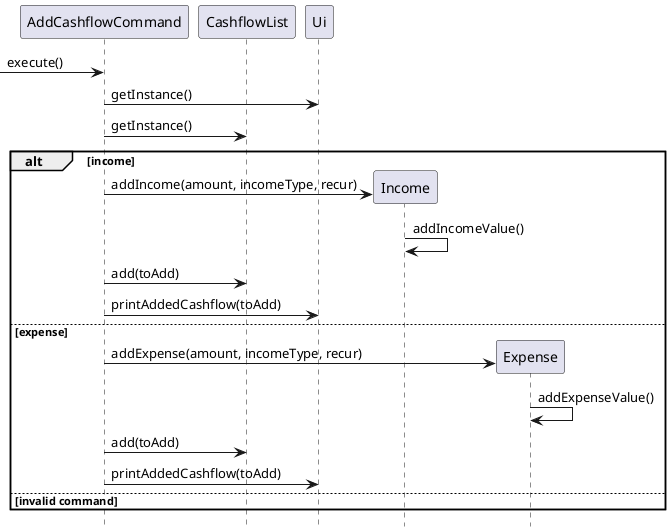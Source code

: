 @startuml

participant AddCashflowCommand
participant CashflowList
participant Ui
participant Income
participant Expense

-> AddCashflowCommand: execute()
AddCashflowCommand -> Ui: getInstance()
AddCashflowCommand -> CashflowList: getInstance()
alt income
    create Income
    AddCashflowCommand -> Income: addIncome(amount, incomeType, recur)
    Income -> Income: addIncomeValue()
    AddCashflowCommand -> CashflowList: add(toAdd)
    AddCashflowCommand -> Ui: printAddedCashflow(toAdd)
else expense
    create Expense
    AddCashflowCommand -> Expense: addExpense(amount, incomeType, recur)
    Expense -> Expense: addExpenseValue()
    AddCashflowCommand -> CashflowList: add(toAdd)
    AddCashflowCommand -> Ui: printAddedCashflow(toAdd)
else invalid command
end

hide footbox
@enduml